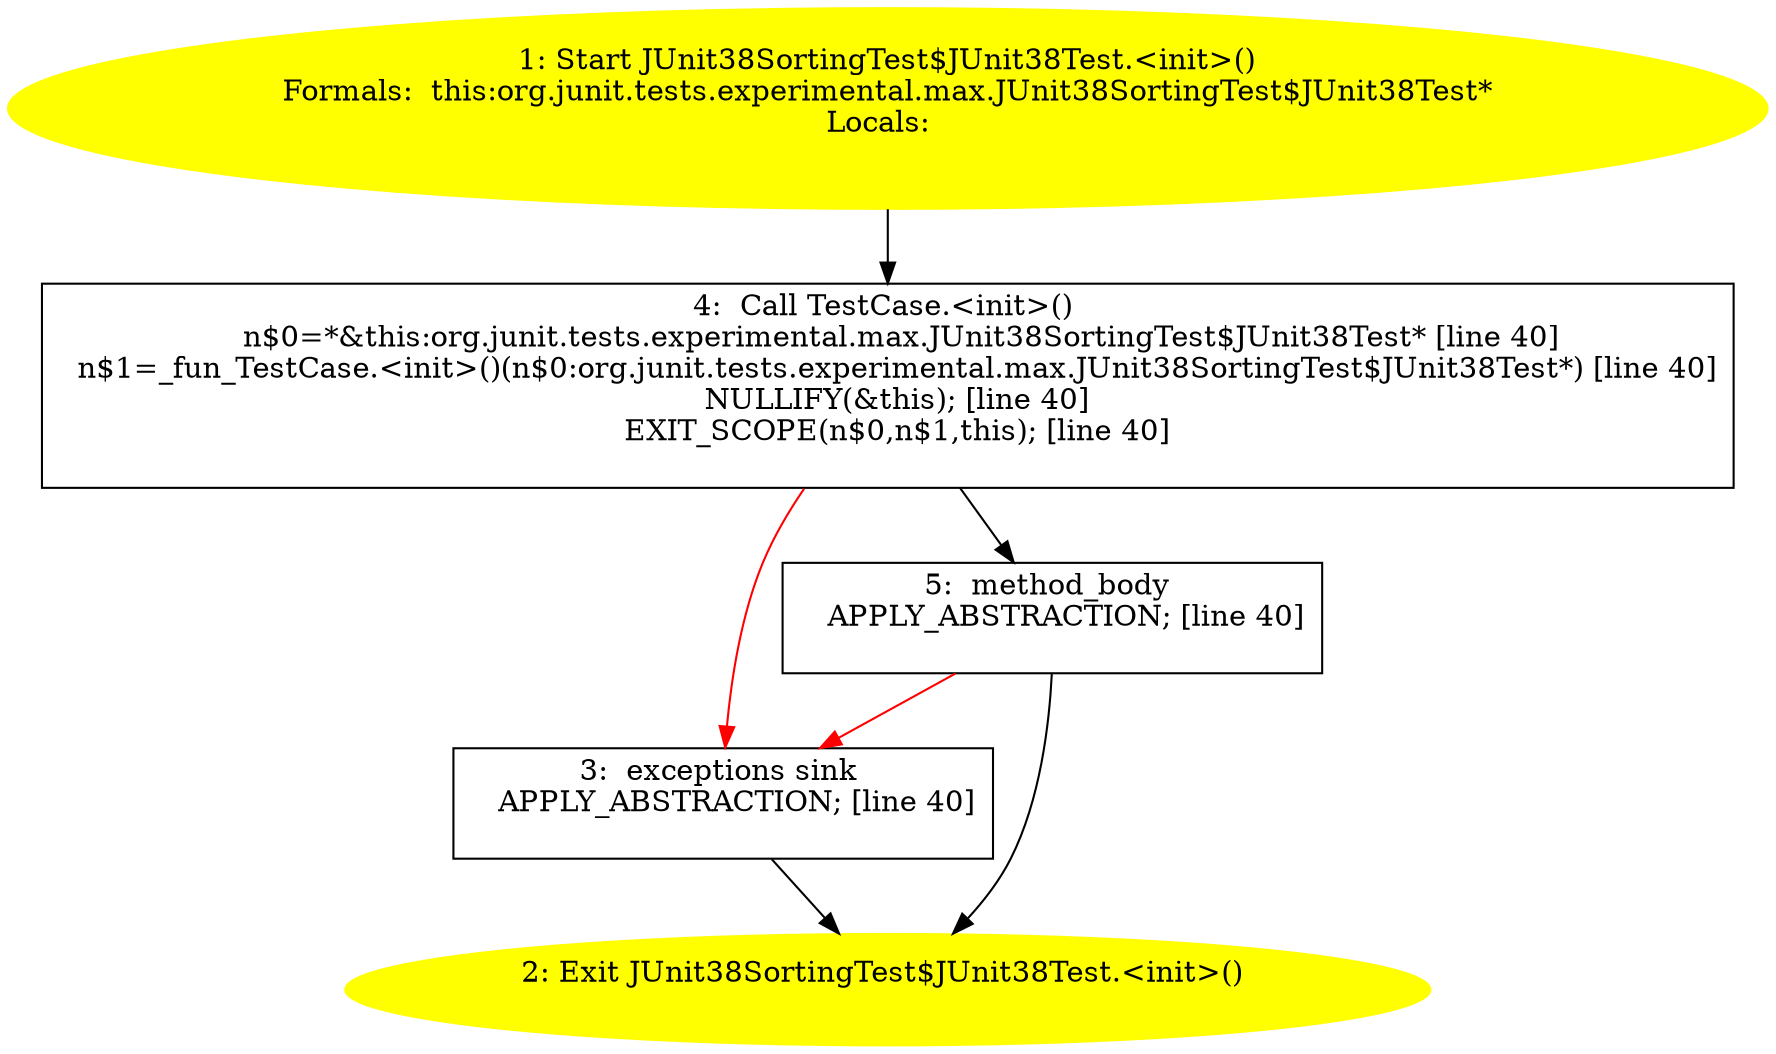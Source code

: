 /* @generated */
digraph cfg {
"org.junit.tests.experimental.max.JUnit38SortingTest$JUnit38Test.<init>().a7ba024a5a2b31a50cb00bdb88193cca_1" [label="1: Start JUnit38SortingTest$JUnit38Test.<init>()\nFormals:  this:org.junit.tests.experimental.max.JUnit38SortingTest$JUnit38Test*\nLocals:  \n  " color=yellow style=filled]
	

	 "org.junit.tests.experimental.max.JUnit38SortingTest$JUnit38Test.<init>().a7ba024a5a2b31a50cb00bdb88193cca_1" -> "org.junit.tests.experimental.max.JUnit38SortingTest$JUnit38Test.<init>().a7ba024a5a2b31a50cb00bdb88193cca_4" ;
"org.junit.tests.experimental.max.JUnit38SortingTest$JUnit38Test.<init>().a7ba024a5a2b31a50cb00bdb88193cca_2" [label="2: Exit JUnit38SortingTest$JUnit38Test.<init>() \n  " color=yellow style=filled]
	

"org.junit.tests.experimental.max.JUnit38SortingTest$JUnit38Test.<init>().a7ba024a5a2b31a50cb00bdb88193cca_3" [label="3:  exceptions sink \n   APPLY_ABSTRACTION; [line 40]\n " shape="box"]
	

	 "org.junit.tests.experimental.max.JUnit38SortingTest$JUnit38Test.<init>().a7ba024a5a2b31a50cb00bdb88193cca_3" -> "org.junit.tests.experimental.max.JUnit38SortingTest$JUnit38Test.<init>().a7ba024a5a2b31a50cb00bdb88193cca_2" ;
"org.junit.tests.experimental.max.JUnit38SortingTest$JUnit38Test.<init>().a7ba024a5a2b31a50cb00bdb88193cca_4" [label="4:  Call TestCase.<init>() \n   n$0=*&this:org.junit.tests.experimental.max.JUnit38SortingTest$JUnit38Test* [line 40]\n  n$1=_fun_TestCase.<init>()(n$0:org.junit.tests.experimental.max.JUnit38SortingTest$JUnit38Test*) [line 40]\n  NULLIFY(&this); [line 40]\n  EXIT_SCOPE(n$0,n$1,this); [line 40]\n " shape="box"]
	

	 "org.junit.tests.experimental.max.JUnit38SortingTest$JUnit38Test.<init>().a7ba024a5a2b31a50cb00bdb88193cca_4" -> "org.junit.tests.experimental.max.JUnit38SortingTest$JUnit38Test.<init>().a7ba024a5a2b31a50cb00bdb88193cca_5" ;
	 "org.junit.tests.experimental.max.JUnit38SortingTest$JUnit38Test.<init>().a7ba024a5a2b31a50cb00bdb88193cca_4" -> "org.junit.tests.experimental.max.JUnit38SortingTest$JUnit38Test.<init>().a7ba024a5a2b31a50cb00bdb88193cca_3" [color="red" ];
"org.junit.tests.experimental.max.JUnit38SortingTest$JUnit38Test.<init>().a7ba024a5a2b31a50cb00bdb88193cca_5" [label="5:  method_body \n   APPLY_ABSTRACTION; [line 40]\n " shape="box"]
	

	 "org.junit.tests.experimental.max.JUnit38SortingTest$JUnit38Test.<init>().a7ba024a5a2b31a50cb00bdb88193cca_5" -> "org.junit.tests.experimental.max.JUnit38SortingTest$JUnit38Test.<init>().a7ba024a5a2b31a50cb00bdb88193cca_2" ;
	 "org.junit.tests.experimental.max.JUnit38SortingTest$JUnit38Test.<init>().a7ba024a5a2b31a50cb00bdb88193cca_5" -> "org.junit.tests.experimental.max.JUnit38SortingTest$JUnit38Test.<init>().a7ba024a5a2b31a50cb00bdb88193cca_3" [color="red" ];
}
